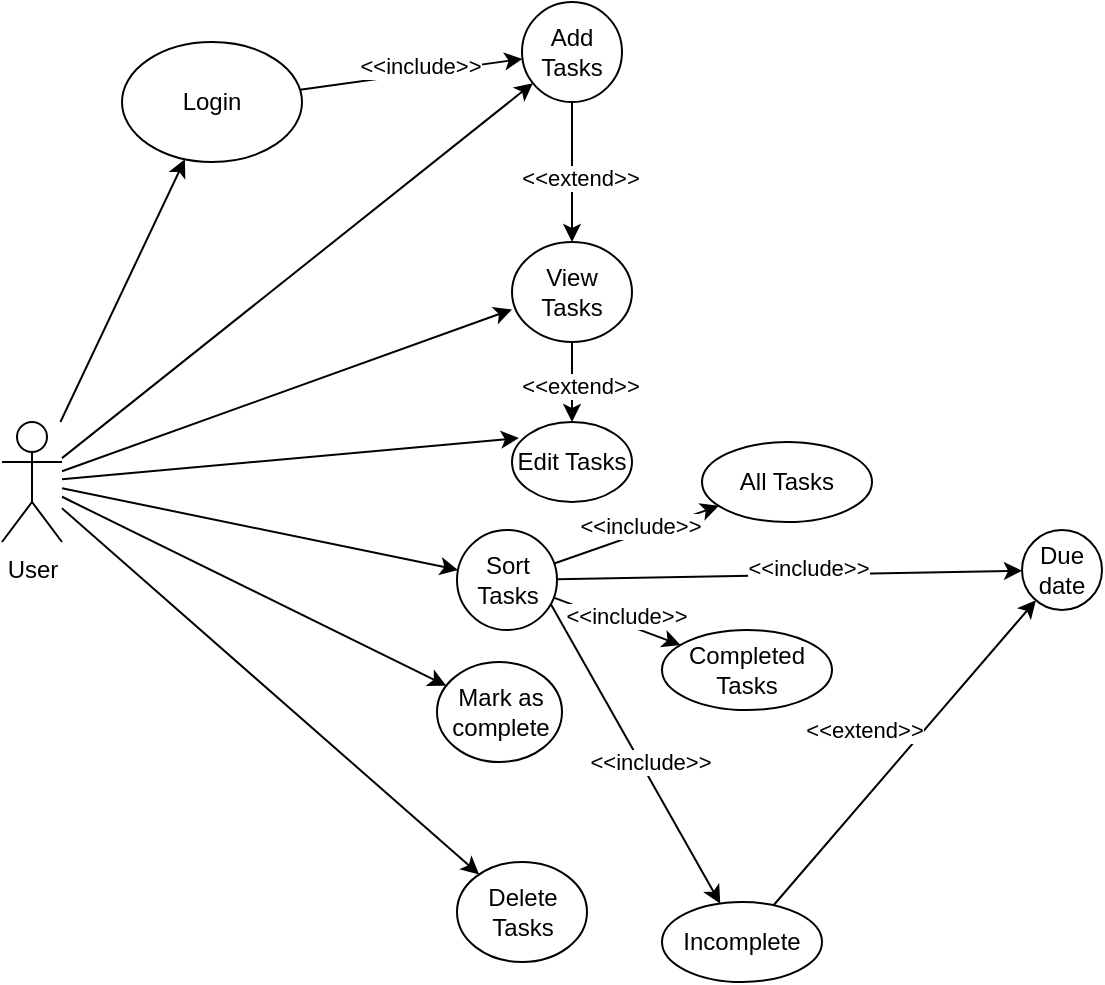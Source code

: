<mxfile version="24.4.6" type="github">
  <diagram name="Page-1" id="Y3cnq59YHtRg9RW9AYRR">
    <mxGraphModel dx="1194" dy="708" grid="1" gridSize="10" guides="1" tooltips="1" connect="1" arrows="1" fold="1" page="1" pageScale="1" pageWidth="1169" pageHeight="827" math="0" shadow="0">
      <root>
        <mxCell id="0" />
        <mxCell id="1" parent="0" />
        <mxCell id="0dlBH19iJN63hmX0zeOj-1" value="User" style="shape=umlActor;verticalLabelPosition=bottom;verticalAlign=top;html=1;outlineConnect=0;" parent="1" vertex="1">
          <mxGeometry x="40" y="260" width="30" height="60" as="geometry" />
        </mxCell>
        <mxCell id="0dlBH19iJN63hmX0zeOj-4" value="Login" style="ellipse;whiteSpace=wrap;html=1;" parent="1" vertex="1">
          <mxGeometry x="100" y="70" width="90" height="60" as="geometry" />
        </mxCell>
        <mxCell id="0dlBH19iJN63hmX0zeOj-11" value="Add Tasks" style="ellipse;whiteSpace=wrap;html=1;" parent="1" vertex="1">
          <mxGeometry x="300" y="50" width="50" height="50" as="geometry" />
        </mxCell>
        <mxCell id="0dlBH19iJN63hmX0zeOj-13" value="View Tasks" style="ellipse;whiteSpace=wrap;html=1;" parent="1" vertex="1">
          <mxGeometry x="295" y="170" width="60" height="50" as="geometry" />
        </mxCell>
        <mxCell id="0dlBH19iJN63hmX0zeOj-14" value="Edit Tasks" style="ellipse;whiteSpace=wrap;html=1;" parent="1" vertex="1">
          <mxGeometry x="295" y="260" width="60" height="40" as="geometry" />
        </mxCell>
        <mxCell id="0dlBH19iJN63hmX0zeOj-15" value="Delete Tasks" style="ellipse;whiteSpace=wrap;html=1;" parent="1" vertex="1">
          <mxGeometry x="267.5" y="480" width="65" height="50" as="geometry" />
        </mxCell>
        <mxCell id="0dlBH19iJN63hmX0zeOj-17" value="Sort Tasks" style="ellipse;whiteSpace=wrap;html=1;" parent="1" vertex="1">
          <mxGeometry x="267.5" y="314" width="50" height="50" as="geometry" />
        </mxCell>
        <mxCell id="0dlBH19iJN63hmX0zeOj-23" value="" style="endArrow=classic;html=1;rounded=0;" parent="1" source="0dlBH19iJN63hmX0zeOj-1" target="0dlBH19iJN63hmX0zeOj-4" edge="1">
          <mxGeometry width="50" height="50" relative="1" as="geometry">
            <mxPoint x="70" y="270" as="sourcePoint" />
            <mxPoint x="197.574" y="158.284" as="targetPoint" />
          </mxGeometry>
        </mxCell>
        <mxCell id="0dlBH19iJN63hmX0zeOj-25" value="" style="endArrow=classic;html=1;rounded=0;" parent="1" source="0dlBH19iJN63hmX0zeOj-1" target="0dlBH19iJN63hmX0zeOj-11" edge="1">
          <mxGeometry width="50" height="50" relative="1" as="geometry">
            <mxPoint x="70" y="270" as="sourcePoint" />
            <mxPoint x="138" y="208" as="targetPoint" />
          </mxGeometry>
        </mxCell>
        <mxCell id="0dlBH19iJN63hmX0zeOj-26" value="" style="endArrow=classic;html=1;rounded=0;" parent="1" source="0dlBH19iJN63hmX0zeOj-11" target="0dlBH19iJN63hmX0zeOj-13" edge="1">
          <mxGeometry width="50" height="50" relative="1" as="geometry">
            <mxPoint x="316.04" y="230" as="sourcePoint" />
            <mxPoint x="400" y="268" as="targetPoint" />
          </mxGeometry>
        </mxCell>
        <mxCell id="0dlBH19iJN63hmX0zeOj-28" value="&amp;lt;&amp;lt;extend&amp;gt;&amp;gt;" style="edgeLabel;html=1;align=center;verticalAlign=middle;resizable=0;points=[];" parent="0dlBH19iJN63hmX0zeOj-26" vertex="1" connectable="0">
          <mxGeometry x="0.081" y="4" relative="1" as="geometry">
            <mxPoint as="offset" />
          </mxGeometry>
        </mxCell>
        <mxCell id="0dlBH19iJN63hmX0zeOj-29" value="" style="endArrow=classic;html=1;rounded=0;entryX=0;entryY=0.675;entryDx=0;entryDy=0;entryPerimeter=0;" parent="1" source="0dlBH19iJN63hmX0zeOj-1" target="0dlBH19iJN63hmX0zeOj-13" edge="1">
          <mxGeometry width="50" height="50" relative="1" as="geometry">
            <mxPoint x="70" y="270" as="sourcePoint" />
            <mxPoint x="288" y="280" as="targetPoint" />
          </mxGeometry>
        </mxCell>
        <mxCell id="0dlBH19iJN63hmX0zeOj-30" value="" style="endArrow=classic;html=1;rounded=0;entryX=0.058;entryY=0.2;entryDx=0;entryDy=0;entryPerimeter=0;" parent="1" source="0dlBH19iJN63hmX0zeOj-1" target="0dlBH19iJN63hmX0zeOj-14" edge="1">
          <mxGeometry width="50" height="50" relative="1" as="geometry">
            <mxPoint x="70" y="270" as="sourcePoint" />
            <mxPoint x="380" y="324" as="targetPoint" />
          </mxGeometry>
        </mxCell>
        <mxCell id="0dlBH19iJN63hmX0zeOj-31" value="" style="endArrow=classic;html=1;rounded=0;" parent="1" source="0dlBH19iJN63hmX0zeOj-4" target="0dlBH19iJN63hmX0zeOj-11" edge="1">
          <mxGeometry width="50" height="50" relative="1" as="geometry">
            <mxPoint x="236.04" y="120" as="sourcePoint" />
            <mxPoint x="320" y="158" as="targetPoint" />
          </mxGeometry>
        </mxCell>
        <mxCell id="0dlBH19iJN63hmX0zeOj-32" value="&amp;lt;&amp;lt;include&amp;gt;&amp;gt;" style="edgeLabel;html=1;align=center;verticalAlign=middle;resizable=0;points=[];" parent="0dlBH19iJN63hmX0zeOj-31" vertex="1" connectable="0">
          <mxGeometry x="0.081" y="4" relative="1" as="geometry">
            <mxPoint as="offset" />
          </mxGeometry>
        </mxCell>
        <mxCell id="0dlBH19iJN63hmX0zeOj-33" value="" style="endArrow=classic;html=1;rounded=0;" parent="1" source="0dlBH19iJN63hmX0zeOj-1" target="0dlBH19iJN63hmX0zeOj-15" edge="1">
          <mxGeometry width="50" height="50" relative="1" as="geometry">
            <mxPoint x="70" y="270" as="sourcePoint" />
            <mxPoint x="380" y="444" as="targetPoint" />
          </mxGeometry>
        </mxCell>
        <mxCell id="0dlBH19iJN63hmX0zeOj-37" value="" style="endArrow=classic;html=1;rounded=0;" parent="1" source="0dlBH19iJN63hmX0zeOj-1" target="0dlBH19iJN63hmX0zeOj-17" edge="1">
          <mxGeometry width="50" height="50" relative="1" as="geometry">
            <mxPoint y="370" as="sourcePoint" />
            <mxPoint x="215.015" y="683.633" as="targetPoint" />
          </mxGeometry>
        </mxCell>
        <mxCell id="0dlBH19iJN63hmX0zeOj-48" value="Mark as complete" style="ellipse;whiteSpace=wrap;html=1;" parent="1" vertex="1">
          <mxGeometry x="257.5" y="380" width="62.5" height="50" as="geometry" />
        </mxCell>
        <mxCell id="0dlBH19iJN63hmX0zeOj-49" value="" style="endArrow=classic;html=1;rounded=0;" parent="1" source="0dlBH19iJN63hmX0zeOj-1" target="0dlBH19iJN63hmX0zeOj-48" edge="1">
          <mxGeometry width="50" height="50" relative="1" as="geometry">
            <mxPoint x="80" y="300" as="sourcePoint" />
            <mxPoint x="493" y="646" as="targetPoint" />
          </mxGeometry>
        </mxCell>
        <mxCell id="0dlBH19iJN63hmX0zeOj-52" value="All Tasks" style="ellipse;whiteSpace=wrap;html=1;" parent="1" vertex="1">
          <mxGeometry x="390" y="270" width="85" height="40" as="geometry" />
        </mxCell>
        <mxCell id="0dlBH19iJN63hmX0zeOj-54" value="Completed&lt;div&gt;Tasks&lt;/div&gt;" style="ellipse;whiteSpace=wrap;html=1;" parent="1" vertex="1">
          <mxGeometry x="370" y="364" width="85" height="40" as="geometry" />
        </mxCell>
        <mxCell id="0dlBH19iJN63hmX0zeOj-56" value="" style="endArrow=classic;html=1;rounded=0;exitX=0.936;exitY=0.738;exitDx=0;exitDy=0;exitPerimeter=0;" parent="1" source="0dlBH19iJN63hmX0zeOj-17" target="0dlBH19iJN63hmX0zeOj-53" edge="1">
          <mxGeometry width="50" height="50" relative="1" as="geometry">
            <mxPoint x="620" y="730" as="sourcePoint" />
            <mxPoint x="750" y="700" as="targetPoint" />
          </mxGeometry>
        </mxCell>
        <mxCell id="0dlBH19iJN63hmX0zeOj-57" value="&amp;lt;&amp;lt;include&amp;gt;&amp;gt;" style="edgeLabel;html=1;align=center;verticalAlign=middle;resizable=0;points=[];" parent="0dlBH19iJN63hmX0zeOj-56" vertex="1" connectable="0">
          <mxGeometry x="0.081" y="4" relative="1" as="geometry">
            <mxPoint as="offset" />
          </mxGeometry>
        </mxCell>
        <mxCell id="0dlBH19iJN63hmX0zeOj-58" value="" style="endArrow=classic;html=1;rounded=0;" parent="1" source="0dlBH19iJN63hmX0zeOj-17" target="0dlBH19iJN63hmX0zeOj-54" edge="1">
          <mxGeometry width="50" height="50" relative="1" as="geometry">
            <mxPoint x="610" y="690" as="sourcePoint" />
            <mxPoint x="610" y="760" as="targetPoint" />
          </mxGeometry>
        </mxCell>
        <mxCell id="0dlBH19iJN63hmX0zeOj-59" value="&amp;lt;&amp;lt;include&amp;gt;&amp;gt;" style="edgeLabel;html=1;align=center;verticalAlign=middle;resizable=0;points=[];" parent="0dlBH19iJN63hmX0zeOj-58" vertex="1" connectable="0">
          <mxGeometry x="0.081" y="4" relative="1" as="geometry">
            <mxPoint as="offset" />
          </mxGeometry>
        </mxCell>
        <mxCell id="0dlBH19iJN63hmX0zeOj-60" value="" style="endArrow=classic;html=1;rounded=0;" parent="1" source="0dlBH19iJN63hmX0zeOj-17" target="0dlBH19iJN63hmX0zeOj-52" edge="1">
          <mxGeometry width="50" height="50" relative="1" as="geometry">
            <mxPoint x="590" y="660" as="sourcePoint" />
            <mxPoint x="590" y="730" as="targetPoint" />
          </mxGeometry>
        </mxCell>
        <mxCell id="0dlBH19iJN63hmX0zeOj-61" value="&amp;lt;&amp;lt;include&amp;gt;&amp;gt;" style="edgeLabel;html=1;align=center;verticalAlign=middle;resizable=0;points=[];" parent="0dlBH19iJN63hmX0zeOj-60" vertex="1" connectable="0">
          <mxGeometry x="0.081" y="4" relative="1" as="geometry">
            <mxPoint as="offset" />
          </mxGeometry>
        </mxCell>
        <mxCell id="0dlBH19iJN63hmX0zeOj-62" value="Due date" style="ellipse;whiteSpace=wrap;html=1;" parent="1" vertex="1">
          <mxGeometry x="550" y="314" width="40" height="40" as="geometry" />
        </mxCell>
        <mxCell id="0dlBH19iJN63hmX0zeOj-63" value="" style="endArrow=classic;html=1;rounded=0;" parent="1" source="0dlBH19iJN63hmX0zeOj-17" target="0dlBH19iJN63hmX0zeOj-62" edge="1">
          <mxGeometry width="50" height="50" relative="1" as="geometry">
            <mxPoint x="600" y="666" as="sourcePoint" />
            <mxPoint x="812" y="690" as="targetPoint" />
          </mxGeometry>
        </mxCell>
        <mxCell id="0dlBH19iJN63hmX0zeOj-64" value="&amp;lt;&amp;lt;include&amp;gt;&amp;gt;" style="edgeLabel;html=1;align=center;verticalAlign=middle;resizable=0;points=[];" parent="0dlBH19iJN63hmX0zeOj-63" vertex="1" connectable="0">
          <mxGeometry x="0.081" y="4" relative="1" as="geometry">
            <mxPoint as="offset" />
          </mxGeometry>
        </mxCell>
        <mxCell id="0dlBH19iJN63hmX0zeOj-67" value="" style="endArrow=classic;html=1;rounded=0;" parent="1" source="0dlBH19iJN63hmX0zeOj-53" target="0dlBH19iJN63hmX0zeOj-62" edge="1">
          <mxGeometry width="50" height="50" relative="1" as="geometry">
            <mxPoint x="900" y="740" as="sourcePoint" />
            <mxPoint x="1003" y="680" as="targetPoint" />
          </mxGeometry>
        </mxCell>
        <mxCell id="0dlBH19iJN63hmX0zeOj-68" value="&amp;lt;&amp;lt;extend&amp;gt;&amp;gt;" style="edgeLabel;html=1;align=center;verticalAlign=middle;resizable=0;points=[];" parent="0dlBH19iJN63hmX0zeOj-67" vertex="1" connectable="0">
          <mxGeometry x="0.081" y="4" relative="1" as="geometry">
            <mxPoint x="-23" y="-3" as="offset" />
          </mxGeometry>
        </mxCell>
        <mxCell id="0dlBH19iJN63hmX0zeOj-53" value="Incomplete" style="ellipse;whiteSpace=wrap;html=1;" parent="1" vertex="1">
          <mxGeometry x="370" y="500" width="80" height="40" as="geometry" />
        </mxCell>
        <mxCell id="r478PZ6NpbQYcBBYsa4f-1" value="" style="endArrow=classic;html=1;rounded=0;" edge="1" parent="1" source="0dlBH19iJN63hmX0zeOj-13" target="0dlBH19iJN63hmX0zeOj-14">
          <mxGeometry width="50" height="50" relative="1" as="geometry">
            <mxPoint x="293" y="210" as="sourcePoint" />
            <mxPoint x="280" y="240" as="targetPoint" />
          </mxGeometry>
        </mxCell>
        <mxCell id="r478PZ6NpbQYcBBYsa4f-2" value="&amp;lt;&amp;lt;extend&amp;gt;&amp;gt;" style="edgeLabel;html=1;align=center;verticalAlign=middle;resizable=0;points=[];" vertex="1" connectable="0" parent="r478PZ6NpbQYcBBYsa4f-1">
          <mxGeometry x="0.081" y="4" relative="1" as="geometry">
            <mxPoint as="offset" />
          </mxGeometry>
        </mxCell>
      </root>
    </mxGraphModel>
  </diagram>
</mxfile>

